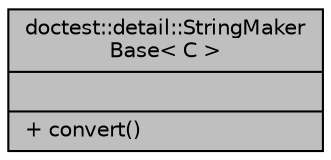digraph "doctest::detail::StringMakerBase&lt; C &gt;"
{
 // LATEX_PDF_SIZE
  edge [fontname="Helvetica",fontsize="10",labelfontname="Helvetica",labelfontsize="10"];
  node [fontname="Helvetica",fontsize="10",shape=record];
  Node1 [label="{doctest::detail::StringMaker\lBase\< C \>\n||+ convert()\l}",height=0.2,width=0.4,color="black", fillcolor="grey75", style="filled", fontcolor="black",tooltip=" "];
}
